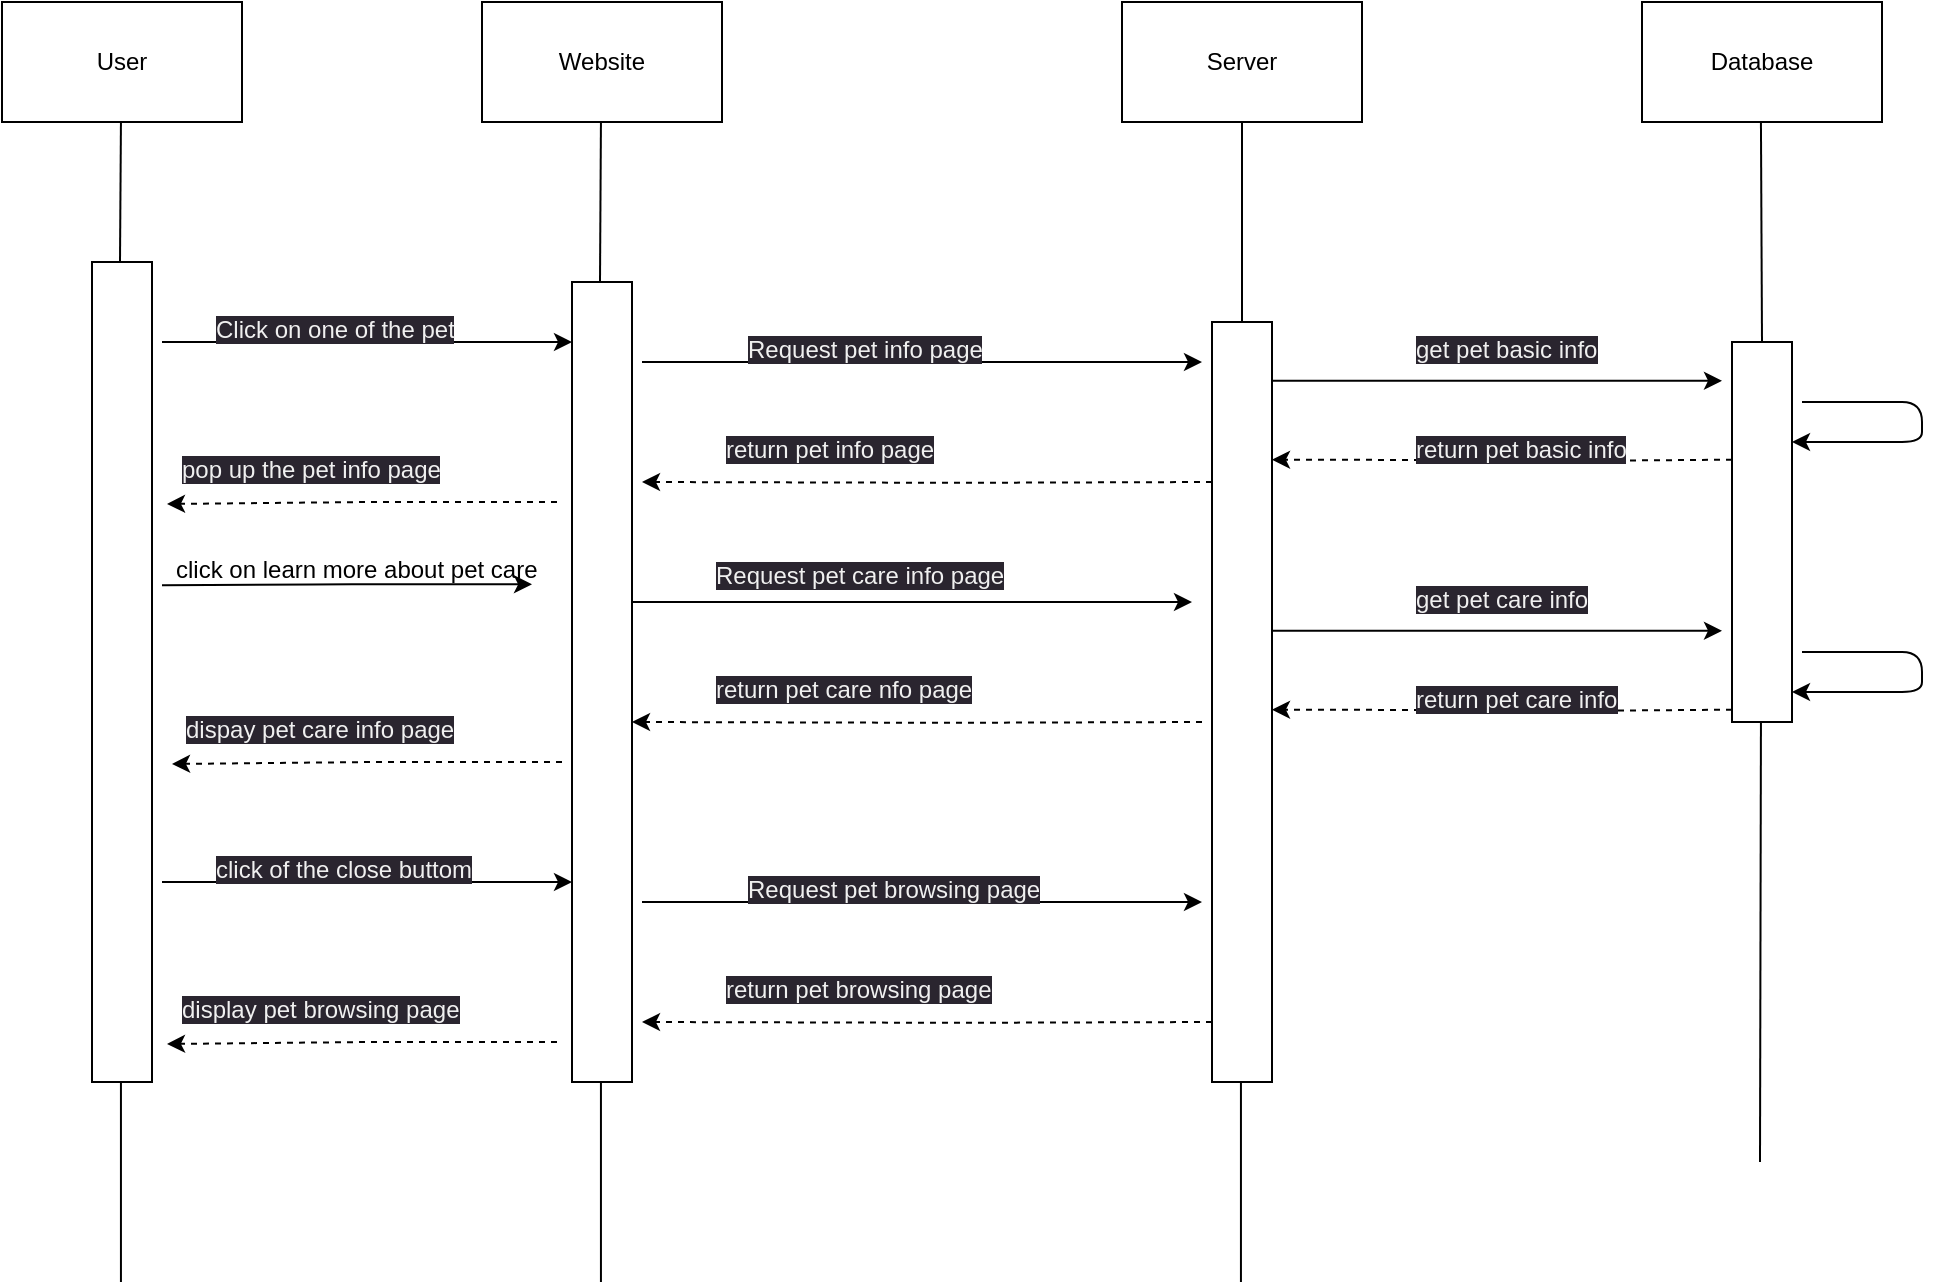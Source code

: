 <mxfile>
    <diagram id="5M83QXeNzVyGA1SApXpU" name="Page-1">
        <mxGraphModel dx="1664" dy="1126" grid="1" gridSize="10" guides="1" tooltips="1" connect="1" arrows="1" fold="1" page="1" pageScale="1" pageWidth="1100" pageHeight="1700" math="0" shadow="0">
            <root>
                <mxCell id="0"/>
                <mxCell id="1" parent="0"/>
                <mxCell id="40" value="" style="whiteSpace=wrap;html=1;" vertex="1" parent="1">
                    <mxGeometry x="92" y="200" width="30" height="410" as="geometry"/>
                </mxCell>
                <mxCell id="41" style="edgeStyle=none;html=1;endArrow=classic;endFill=1;entryX=0.047;entryY=0.148;entryDx=0;entryDy=0;entryPerimeter=0;" edge="1" parent="1">
                    <mxGeometry relative="1" as="geometry">
                        <mxPoint x="127.0" y="240" as="sourcePoint"/>
                        <mxPoint x="332.0" y="240" as="targetPoint"/>
                    </mxGeometry>
                </mxCell>
                <mxCell id="42" value="&lt;span style=&quot;color: rgb(240, 240, 240); font-family: Helvetica; font-size: 12px; font-style: normal; font-variant-ligatures: normal; font-variant-caps: normal; font-weight: 400; letter-spacing: normal; orphans: 2; text-align: center; text-indent: 0px; text-transform: none; widows: 2; word-spacing: 0px; -webkit-text-stroke-width: 0px; background-color: rgb(42, 37, 47); text-decoration-thickness: initial; text-decoration-style: initial; text-decoration-color: initial; float: none; display: inline !important;&quot;&gt;Click on one of the pet&lt;/span&gt;" style="text;whiteSpace=wrap;html=1;" vertex="1" parent="1">
                    <mxGeometry x="152" y="220" width="140" height="20" as="geometry"/>
                </mxCell>
                <mxCell id="43" value="&lt;span style=&quot;color: rgb(240, 240, 240); font-family: Helvetica; font-size: 12px; font-style: normal; font-variant-ligatures: normal; font-variant-caps: normal; font-weight: 400; letter-spacing: normal; orphans: 2; text-align: center; text-indent: 0px; text-transform: none; widows: 2; word-spacing: 0px; -webkit-text-stroke-width: 0px; background-color: rgb(42, 37, 47); text-decoration-thickness: initial; text-decoration-style: initial; text-decoration-color: initial; float: none; display: inline !important;&quot;&gt;pop up the pet info page&lt;/span&gt;" style="text;whiteSpace=wrap;html=1;" vertex="1" parent="1">
                    <mxGeometry x="134.5" y="290" width="180" height="20" as="geometry"/>
                </mxCell>
                <mxCell id="44" value="&lt;div style=&quot;text-align: center;&quot;&gt;&lt;span style=&quot;background-color: initial;&quot;&gt;click on learn more about pet care&lt;/span&gt;&lt;/div&gt;" style="text;whiteSpace=wrap;html=1;" vertex="1" parent="1">
                    <mxGeometry x="132" y="340" width="195" height="21.18" as="geometry"/>
                </mxCell>
                <mxCell id="45" style="edgeStyle=none;html=1;endArrow=classic;endFill=1;" edge="1" parent="1">
                    <mxGeometry relative="1" as="geometry">
                        <mxPoint x="127.0" y="361.59" as="sourcePoint"/>
                        <mxPoint x="312.0" y="361.18" as="targetPoint"/>
                        <Array as="points">
                            <mxPoint x="212" y="361.18"/>
                        </Array>
                    </mxGeometry>
                </mxCell>
                <mxCell id="46" value="" style="whiteSpace=wrap;html=1;" vertex="1" parent="1">
                    <mxGeometry x="332" y="210" width="30" height="400" as="geometry"/>
                </mxCell>
                <mxCell id="47" style="edgeStyle=none;html=1;endArrow=classic;endFill=1;" edge="1" parent="1">
                    <mxGeometry relative="1" as="geometry">
                        <mxPoint x="367.0" y="250" as="sourcePoint"/>
                        <mxPoint x="647" y="250" as="targetPoint"/>
                    </mxGeometry>
                </mxCell>
                <mxCell id="82" style="edgeStyle=none;html=1;exitX=0.5;exitY=0;exitDx=0;exitDy=0;endArrow=none;endFill=0;" edge="1" parent="1" source="48">
                    <mxGeometry relative="1" as="geometry">
                        <mxPoint x="667" y="130" as="targetPoint"/>
                    </mxGeometry>
                </mxCell>
                <mxCell id="48" value="" style="whiteSpace=wrap;html=1;" vertex="1" parent="1">
                    <mxGeometry x="652" y="230" width="30" height="380" as="geometry"/>
                </mxCell>
                <mxCell id="49" value="&lt;span style=&quot;color: rgb(240, 240, 240); font-family: Helvetica; font-size: 12px; font-style: normal; font-variant-ligatures: normal; font-variant-caps: normal; font-weight: 400; letter-spacing: normal; orphans: 2; text-align: center; text-indent: 0px; text-transform: none; widows: 2; word-spacing: 0px; -webkit-text-stroke-width: 0px; background-color: rgb(42, 37, 47); text-decoration-thickness: initial; text-decoration-style: initial; text-decoration-color: initial; float: none; display: inline !important;&quot;&gt;Request pet info&amp;nbsp;page&lt;br&gt;&lt;/span&gt;" style="text;whiteSpace=wrap;html=1;" vertex="1" parent="1">
                    <mxGeometry x="418" y="230" width="180" height="20" as="geometry"/>
                </mxCell>
                <mxCell id="50" value="&lt;span style=&quot;color: rgb(240, 240, 240); font-family: Helvetica; font-size: 12px; font-style: normal; font-variant-ligatures: normal; font-variant-caps: normal; font-weight: 400; letter-spacing: normal; orphans: 2; text-align: center; text-indent: 0px; text-transform: none; widows: 2; word-spacing: 0px; -webkit-text-stroke-width: 0px; background-color: rgb(42, 37, 47); text-decoration-thickness: initial; text-decoration-style: initial; text-decoration-color: initial; float: none; display: inline !important;&quot;&gt;return pet info page&lt;br&gt;&lt;/span&gt;" style="text;whiteSpace=wrap;html=1;" vertex="1" parent="1">
                    <mxGeometry x="407" y="280" width="180" height="20" as="geometry"/>
                </mxCell>
                <mxCell id="51" value="&lt;span style=&quot;color: rgb(240, 240, 240); font-family: Helvetica; font-size: 12px; font-style: normal; font-variant-ligatures: normal; font-variant-caps: normal; font-weight: 400; letter-spacing: normal; orphans: 2; text-align: center; text-indent: 0px; text-transform: none; widows: 2; word-spacing: 0px; -webkit-text-stroke-width: 0px; background-color: rgb(42, 37, 47); text-decoration-thickness: initial; text-decoration-style: initial; text-decoration-color: initial; float: none; display: inline !important;&quot;&gt;get pet care info&lt;br&gt;&lt;/span&gt;" style="text;whiteSpace=wrap;html=1;" vertex="1" parent="1">
                    <mxGeometry x="752" y="355" width="100" height="20" as="geometry"/>
                </mxCell>
                <mxCell id="52" style="edgeStyle=none;html=1;endArrow=classic;endFill=1;dashed=1;" edge="1" parent="1">
                    <mxGeometry relative="1" as="geometry">
                        <mxPoint x="912" y="423.82" as="sourcePoint"/>
                        <mxPoint x="682" y="423.82" as="targetPoint"/>
                        <Array as="points">
                            <mxPoint x="861.67" y="424.23"/>
                        </Array>
                    </mxGeometry>
                </mxCell>
                <mxCell id="53" style="edgeStyle=none;html=1;exitX=0.011;exitY=0.333;exitDx=0;exitDy=0;endArrow=classic;endFill=1;exitPerimeter=0;dashed=1;" edge="1" parent="1">
                    <mxGeometry relative="1" as="geometry">
                        <mxPoint x="652" y="310" as="sourcePoint"/>
                        <mxPoint x="367.0" y="310" as="targetPoint"/>
                        <Array as="points">
                            <mxPoint x="526.67" y="310.41"/>
                        </Array>
                    </mxGeometry>
                </mxCell>
                <mxCell id="54" style="edgeStyle=none;html=1;endArrow=classic;endFill=1;dashed=1;" edge="1" parent="1">
                    <mxGeometry relative="1" as="geometry">
                        <mxPoint x="324.5" y="320" as="sourcePoint"/>
                        <mxPoint x="129.5" y="321" as="targetPoint"/>
                        <Array as="points">
                            <mxPoint x="229.5" y="320"/>
                        </Array>
                    </mxGeometry>
                </mxCell>
                <mxCell id="55" value="&lt;span style=&quot;color: rgb(240, 240, 240); font-family: Helvetica; font-size: 12px; font-style: normal; font-variant-ligatures: normal; font-variant-caps: normal; font-weight: 400; letter-spacing: normal; orphans: 2; text-align: center; text-indent: 0px; text-transform: none; widows: 2; word-spacing: 0px; -webkit-text-stroke-width: 0px; background-color: rgb(42, 37, 47); text-decoration-thickness: initial; text-decoration-style: initial; text-decoration-color: initial; float: none; display: inline !important;&quot;&gt;return pet care info&lt;br&gt;&lt;/span&gt;" style="text;whiteSpace=wrap;html=1;" vertex="1" parent="1">
                    <mxGeometry x="752" y="405" width="120" height="20" as="geometry"/>
                </mxCell>
                <mxCell id="56" style="edgeStyle=none;html=1;endArrow=classic;endFill=1;" edge="1" parent="1">
                    <mxGeometry relative="1" as="geometry">
                        <mxPoint x="682.0" y="384.41" as="sourcePoint"/>
                        <mxPoint x="907" y="384.41" as="targetPoint"/>
                    </mxGeometry>
                </mxCell>
                <mxCell id="57" style="edgeStyle=none;html=1;endArrow=classic;endFill=1;" edge="1" parent="1">
                    <mxGeometry relative="1" as="geometry">
                        <mxPoint x="362.0" y="370" as="sourcePoint"/>
                        <mxPoint x="642" y="370" as="targetPoint"/>
                    </mxGeometry>
                </mxCell>
                <mxCell id="58" value="&lt;span style=&quot;color: rgb(240, 240, 240); font-family: Helvetica; font-size: 12px; font-style: normal; font-variant-ligatures: normal; font-variant-caps: normal; font-weight: 400; letter-spacing: normal; orphans: 2; text-align: center; text-indent: 0px; text-transform: none; widows: 2; word-spacing: 0px; -webkit-text-stroke-width: 0px; background-color: rgb(42, 37, 47); text-decoration-thickness: initial; text-decoration-style: initial; text-decoration-color: initial; float: none; display: inline !important;&quot;&gt;return pet care nfo page&lt;br&gt;&lt;/span&gt;" style="text;whiteSpace=wrap;html=1;" vertex="1" parent="1">
                    <mxGeometry x="402" y="400" width="180" height="20" as="geometry"/>
                </mxCell>
                <mxCell id="59" style="edgeStyle=none;html=1;exitX=0.011;exitY=0.333;exitDx=0;exitDy=0;endArrow=classic;endFill=1;exitPerimeter=0;dashed=1;" edge="1" parent="1">
                    <mxGeometry relative="1" as="geometry">
                        <mxPoint x="647" y="430" as="sourcePoint"/>
                        <mxPoint x="362.0" y="430" as="targetPoint"/>
                        <Array as="points">
                            <mxPoint x="521.67" y="430.41"/>
                        </Array>
                    </mxGeometry>
                </mxCell>
                <mxCell id="60" value="&lt;span style=&quot;color: rgb(240, 240, 240); font-family: Helvetica; font-size: 12px; font-style: normal; font-variant-ligatures: normal; font-variant-caps: normal; font-weight: 400; letter-spacing: normal; orphans: 2; text-align: center; text-indent: 0px; text-transform: none; widows: 2; word-spacing: 0px; -webkit-text-stroke-width: 0px; background-color: rgb(42, 37, 47); text-decoration-thickness: initial; text-decoration-style: initial; text-decoration-color: initial; float: none; display: inline !important;&quot;&gt;Request pet care info&amp;nbsp;page&lt;br&gt;&lt;/span&gt;" style="text;whiteSpace=wrap;html=1;" vertex="1" parent="1">
                    <mxGeometry x="402" y="343.09" width="180" height="20" as="geometry"/>
                </mxCell>
                <mxCell id="61" value="&lt;span style=&quot;color: rgb(240, 240, 240); font-family: Helvetica; font-size: 12px; font-style: normal; font-variant-ligatures: normal; font-variant-caps: normal; font-weight: 400; letter-spacing: normal; orphans: 2; text-align: center; text-indent: 0px; text-transform: none; widows: 2; word-spacing: 0px; -webkit-text-stroke-width: 0px; background-color: rgb(42, 37, 47); text-decoration-thickness: initial; text-decoration-style: initial; text-decoration-color: initial; float: none; display: inline !important;&quot;&gt;dispay pet care info page&lt;/span&gt;" style="text;whiteSpace=wrap;html=1;" vertex="1" parent="1">
                    <mxGeometry x="137" y="420" width="180" height="20" as="geometry"/>
                </mxCell>
                <mxCell id="62" style="edgeStyle=none;html=1;endArrow=classic;endFill=1;dashed=1;" edge="1" parent="1">
                    <mxGeometry relative="1" as="geometry">
                        <mxPoint x="327.0" y="450" as="sourcePoint"/>
                        <mxPoint x="132.0" y="451" as="targetPoint"/>
                        <Array as="points">
                            <mxPoint x="232" y="450"/>
                        </Array>
                    </mxGeometry>
                </mxCell>
                <mxCell id="63" value="&lt;span style=&quot;color: rgb(240, 240, 240); font-family: Helvetica; font-size: 12px; font-style: normal; font-variant-ligatures: normal; font-variant-caps: normal; font-weight: 400; letter-spacing: normal; orphans: 2; text-align: center; text-indent: 0px; text-transform: none; widows: 2; word-spacing: 0px; -webkit-text-stroke-width: 0px; background-color: rgb(42, 37, 47); text-decoration-thickness: initial; text-decoration-style: initial; text-decoration-color: initial; float: none; display: inline !important;&quot;&gt;get pet basic info&lt;br&gt;&lt;/span&gt;" style="text;whiteSpace=wrap;html=1;" vertex="1" parent="1">
                    <mxGeometry x="752" y="230" width="100" height="20" as="geometry"/>
                </mxCell>
                <mxCell id="64" style="edgeStyle=none;html=1;endArrow=classic;endFill=1;dashed=1;" edge="1" parent="1">
                    <mxGeometry relative="1" as="geometry">
                        <mxPoint x="912" y="298.82" as="sourcePoint"/>
                        <mxPoint x="682" y="298.82" as="targetPoint"/>
                        <Array as="points">
                            <mxPoint x="861.67" y="299.23"/>
                        </Array>
                    </mxGeometry>
                </mxCell>
                <mxCell id="65" value="&lt;span style=&quot;color: rgb(240, 240, 240); font-family: Helvetica; font-size: 12px; font-style: normal; font-variant-ligatures: normal; font-variant-caps: normal; font-weight: 400; letter-spacing: normal; orphans: 2; text-align: center; text-indent: 0px; text-transform: none; widows: 2; word-spacing: 0px; -webkit-text-stroke-width: 0px; background-color: rgb(42, 37, 47); text-decoration-thickness: initial; text-decoration-style: initial; text-decoration-color: initial; float: none; display: inline !important;&quot;&gt;return pet basic info&lt;br&gt;&lt;/span&gt;" style="text;whiteSpace=wrap;html=1;" vertex="1" parent="1">
                    <mxGeometry x="752" y="280" width="120" height="20" as="geometry"/>
                </mxCell>
                <mxCell id="66" style="edgeStyle=none;html=1;endArrow=classic;endFill=1;" edge="1" parent="1">
                    <mxGeometry relative="1" as="geometry">
                        <mxPoint x="682.0" y="259.41" as="sourcePoint"/>
                        <mxPoint x="907" y="259.41" as="targetPoint"/>
                    </mxGeometry>
                </mxCell>
                <mxCell id="67" value="" style="whiteSpace=wrap;html=1;" vertex="1" parent="1">
                    <mxGeometry x="912" y="240" width="30" height="190" as="geometry"/>
                </mxCell>
                <mxCell id="68" style="edgeStyle=none;html=1;endArrow=classic;endFill=1;entryX=0.047;entryY=0.148;entryDx=0;entryDy=0;entryPerimeter=0;" edge="1" parent="1">
                    <mxGeometry relative="1" as="geometry">
                        <mxPoint x="127.0" y="510" as="sourcePoint"/>
                        <mxPoint x="332.0" y="510" as="targetPoint"/>
                    </mxGeometry>
                </mxCell>
                <mxCell id="69" value="&lt;span style=&quot;color: rgb(240, 240, 240); font-family: Helvetica; font-size: 12px; font-style: normal; font-variant-ligatures: normal; font-variant-caps: normal; font-weight: 400; letter-spacing: normal; orphans: 2; text-align: center; text-indent: 0px; text-transform: none; widows: 2; word-spacing: 0px; -webkit-text-stroke-width: 0px; background-color: rgb(42, 37, 47); text-decoration-thickness: initial; text-decoration-style: initial; text-decoration-color: initial; float: none; display: inline !important;&quot;&gt;click of the close buttom&lt;/span&gt;" style="text;whiteSpace=wrap;html=1;" vertex="1" parent="1">
                    <mxGeometry x="152" y="490" width="140" height="20" as="geometry"/>
                </mxCell>
                <mxCell id="70" value="&lt;span style=&quot;color: rgb(240, 240, 240); font-family: Helvetica; font-size: 12px; font-style: normal; font-variant-ligatures: normal; font-variant-caps: normal; font-weight: 400; letter-spacing: normal; orphans: 2; text-align: center; text-indent: 0px; text-transform: none; widows: 2; word-spacing: 0px; -webkit-text-stroke-width: 0px; background-color: rgb(42, 37, 47); text-decoration-thickness: initial; text-decoration-style: initial; text-decoration-color: initial; float: none; display: inline !important;&quot;&gt;display pet browsing page&lt;/span&gt;" style="text;whiteSpace=wrap;html=1;" vertex="1" parent="1">
                    <mxGeometry x="134.5" y="560" width="180" height="20" as="geometry"/>
                </mxCell>
                <mxCell id="71" style="edgeStyle=none;html=1;endArrow=classic;endFill=1;" edge="1" parent="1">
                    <mxGeometry relative="1" as="geometry">
                        <mxPoint x="367.0" y="520" as="sourcePoint"/>
                        <mxPoint x="647" y="520" as="targetPoint"/>
                    </mxGeometry>
                </mxCell>
                <mxCell id="72" value="&lt;span style=&quot;color: rgb(240, 240, 240); font-family: Helvetica; font-size: 12px; font-style: normal; font-variant-ligatures: normal; font-variant-caps: normal; font-weight: 400; letter-spacing: normal; orphans: 2; text-align: center; text-indent: 0px; text-transform: none; widows: 2; word-spacing: 0px; -webkit-text-stroke-width: 0px; background-color: rgb(42, 37, 47); text-decoration-thickness: initial; text-decoration-style: initial; text-decoration-color: initial; float: none; display: inline !important;&quot;&gt;Request pet browsing page&lt;br&gt;&lt;/span&gt;" style="text;whiteSpace=wrap;html=1;" vertex="1" parent="1">
                    <mxGeometry x="418" y="500" width="180" height="20" as="geometry"/>
                </mxCell>
                <mxCell id="73" value="&lt;span style=&quot;color: rgb(240, 240, 240); font-family: Helvetica; font-size: 12px; font-style: normal; font-variant-ligatures: normal; font-variant-caps: normal; font-weight: 400; letter-spacing: normal; orphans: 2; text-align: center; text-indent: 0px; text-transform: none; widows: 2; word-spacing: 0px; -webkit-text-stroke-width: 0px; background-color: rgb(42, 37, 47); text-decoration-thickness: initial; text-decoration-style: initial; text-decoration-color: initial; float: none; display: inline !important;&quot;&gt;return pet browsing page&lt;br&gt;&lt;/span&gt;" style="text;whiteSpace=wrap;html=1;" vertex="1" parent="1">
                    <mxGeometry x="407" y="550" width="180" height="20" as="geometry"/>
                </mxCell>
                <mxCell id="74" style="edgeStyle=none;html=1;exitX=0.011;exitY=0.333;exitDx=0;exitDy=0;endArrow=classic;endFill=1;exitPerimeter=0;dashed=1;" edge="1" parent="1">
                    <mxGeometry relative="1" as="geometry">
                        <mxPoint x="652" y="580" as="sourcePoint"/>
                        <mxPoint x="367.0" y="580" as="targetPoint"/>
                        <Array as="points">
                            <mxPoint x="526.67" y="580.41"/>
                        </Array>
                    </mxGeometry>
                </mxCell>
                <mxCell id="75" style="edgeStyle=none;html=1;endArrow=classic;endFill=1;dashed=1;" edge="1" parent="1">
                    <mxGeometry relative="1" as="geometry">
                        <mxPoint x="324.5" y="590" as="sourcePoint"/>
                        <mxPoint x="129.5" y="591" as="targetPoint"/>
                        <Array as="points">
                            <mxPoint x="229.5" y="590"/>
                        </Array>
                    </mxGeometry>
                </mxCell>
                <mxCell id="76" style="edgeStyle=none;html=1;endArrow=classic;endFill=1;" edge="1" parent="1">
                    <mxGeometry relative="1" as="geometry">
                        <mxPoint x="947" y="270" as="sourcePoint"/>
                        <mxPoint x="942" y="290" as="targetPoint"/>
                        <Array as="points">
                            <mxPoint x="1007" y="270"/>
                            <mxPoint x="1007" y="290"/>
                        </Array>
                    </mxGeometry>
                </mxCell>
                <mxCell id="77" style="edgeStyle=none;html=1;endArrow=classic;endFill=1;" edge="1" parent="1">
                    <mxGeometry relative="1" as="geometry">
                        <mxPoint x="947" y="395" as="sourcePoint"/>
                        <mxPoint x="942" y="415" as="targetPoint"/>
                        <Array as="points">
                            <mxPoint x="1007" y="395"/>
                            <mxPoint x="1007" y="415"/>
                        </Array>
                    </mxGeometry>
                </mxCell>
                <mxCell id="78" value="Website" style="whiteSpace=wrap;html=1;" vertex="1" parent="1">
                    <mxGeometry x="287" y="70" width="120" height="60" as="geometry"/>
                </mxCell>
                <mxCell id="79" value="Server" style="whiteSpace=wrap;html=1;" vertex="1" parent="1">
                    <mxGeometry x="607" y="70" width="120" height="60" as="geometry"/>
                </mxCell>
                <mxCell id="80" value="Database" style="whiteSpace=wrap;html=1;" vertex="1" parent="1">
                    <mxGeometry x="867" y="70" width="120" height="60" as="geometry"/>
                </mxCell>
                <mxCell id="81" value="User" style="whiteSpace=wrap;html=1;" vertex="1" parent="1">
                    <mxGeometry x="47" y="70" width="120" height="60" as="geometry"/>
                </mxCell>
                <mxCell id="83" style="edgeStyle=none;html=1;endArrow=none;endFill=0;" edge="1" parent="1">
                    <mxGeometry relative="1" as="geometry">
                        <mxPoint x="346" y="210" as="sourcePoint"/>
                        <mxPoint x="346.47" y="130.0" as="targetPoint"/>
                    </mxGeometry>
                </mxCell>
                <mxCell id="84" style="edgeStyle=none;html=1;endArrow=none;endFill=0;" edge="1" parent="1">
                    <mxGeometry relative="1" as="geometry">
                        <mxPoint x="106" y="200" as="sourcePoint"/>
                        <mxPoint x="106.47" y="130.0" as="targetPoint"/>
                    </mxGeometry>
                </mxCell>
                <mxCell id="85" style="edgeStyle=none;html=1;endArrow=none;endFill=0;exitX=0.5;exitY=0;exitDx=0;exitDy=0;" edge="1" parent="1" source="67">
                    <mxGeometry relative="1" as="geometry">
                        <mxPoint x="926" y="230" as="sourcePoint"/>
                        <mxPoint x="926.47" y="130.0" as="targetPoint"/>
                    </mxGeometry>
                </mxCell>
                <mxCell id="86" style="edgeStyle=none;html=1;endArrow=none;endFill=0;" edge="1" parent="1">
                    <mxGeometry relative="1" as="geometry">
                        <mxPoint x="926" y="650" as="sourcePoint"/>
                        <mxPoint x="926.47" y="430.0" as="targetPoint"/>
                    </mxGeometry>
                </mxCell>
                <mxCell id="87" style="edgeStyle=none;html=1;exitX=0.5;exitY=0;exitDx=0;exitDy=0;endArrow=none;endFill=0;" edge="1" parent="1">
                    <mxGeometry relative="1" as="geometry">
                        <mxPoint x="666.47" y="710.0" as="sourcePoint"/>
                        <mxPoint x="666.47" y="610.0" as="targetPoint"/>
                    </mxGeometry>
                </mxCell>
                <mxCell id="88" style="edgeStyle=none;html=1;exitX=0.5;exitY=0;exitDx=0;exitDy=0;endArrow=none;endFill=0;" edge="1" parent="1">
                    <mxGeometry relative="1" as="geometry">
                        <mxPoint x="346.47" y="710.0" as="sourcePoint"/>
                        <mxPoint x="346.47" y="610.0" as="targetPoint"/>
                    </mxGeometry>
                </mxCell>
                <mxCell id="89" style="edgeStyle=none;html=1;exitX=0.5;exitY=0;exitDx=0;exitDy=0;endArrow=none;endFill=0;" edge="1" parent="1">
                    <mxGeometry relative="1" as="geometry">
                        <mxPoint x="106.47" y="710.0" as="sourcePoint"/>
                        <mxPoint x="106.47" y="610.0" as="targetPoint"/>
                    </mxGeometry>
                </mxCell>
            </root>
        </mxGraphModel>
    </diagram>
</mxfile>